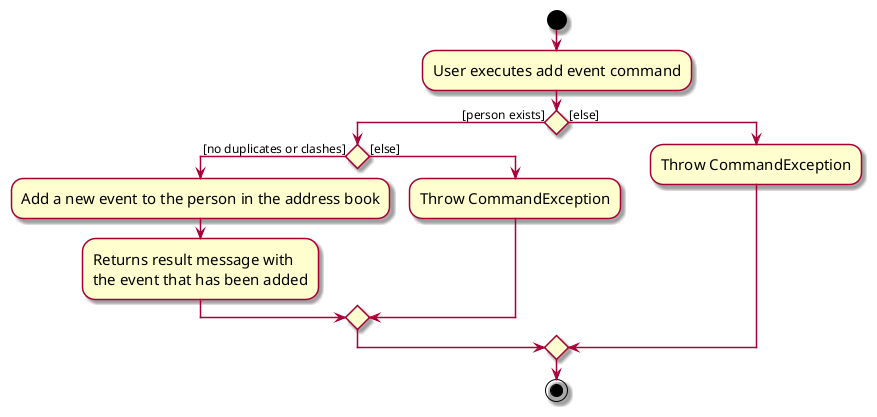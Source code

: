 @startuml
skin rose
skinparam ActivityFontSize 15
skinparam ArrowFontSize 12
start
:User executes add event command;

'Since the beta syntax does not support placing the condition outside the
'diamond we place it as the true branch instead.

if () then ([person exists])
    if () then ([no duplicates or clashes])
        :Add a new event to the person in the address book;
        :Returns result message with
        the event that has been added;
    else ([else])
        :Throw CommandException;
    endif
else ([else])
    :Throw CommandException;
endif
stop
@enduml
